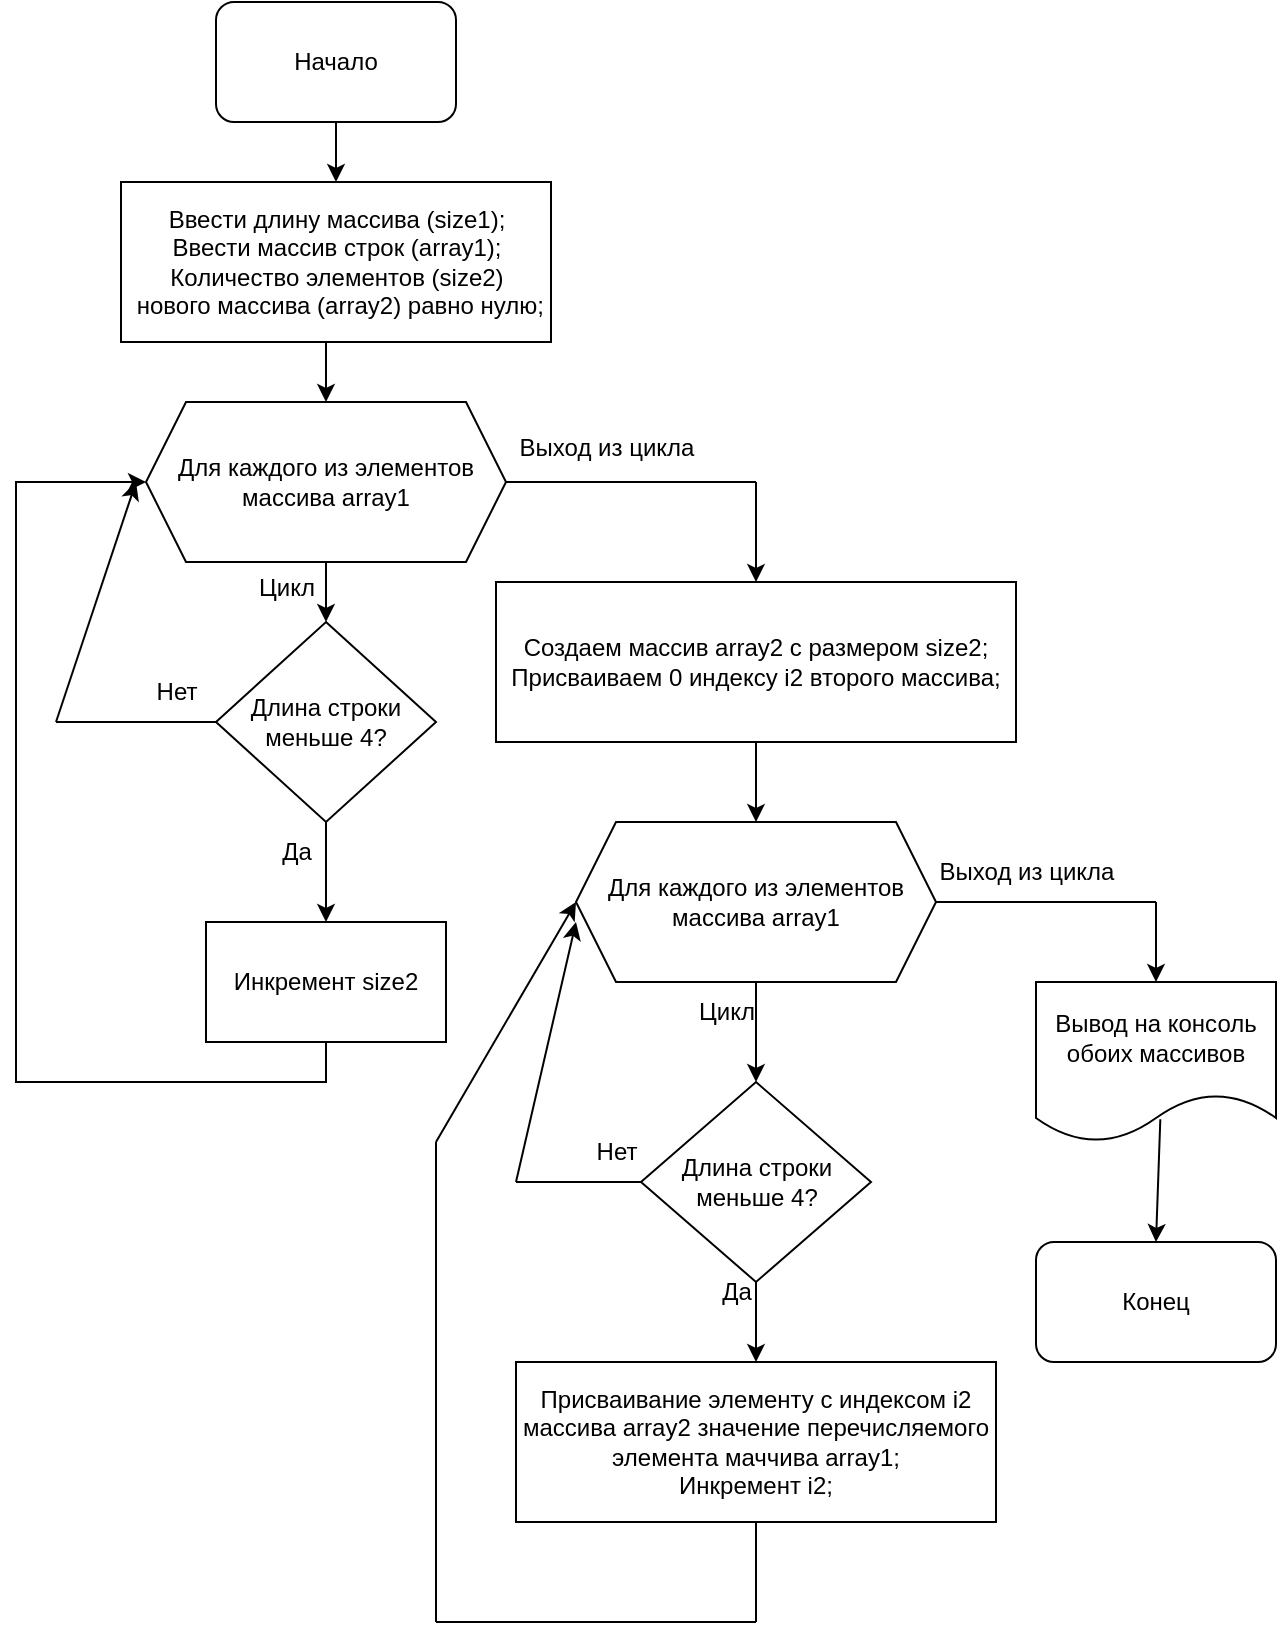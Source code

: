 <mxfile version="22.0.2" type="device">
  <diagram name="Страница — 1" id="0J1YLI3GRg8cTrJ1otGk">
    <mxGraphModel dx="1182" dy="683" grid="1" gridSize="10" guides="1" tooltips="1" connect="1" arrows="1" fold="1" page="1" pageScale="1" pageWidth="827" pageHeight="1169" math="0" shadow="0">
      <root>
        <mxCell id="0" />
        <mxCell id="1" parent="0" />
        <mxCell id="EUtt2qG-mCYQ3yjdXnSH-9" style="edgeStyle=orthogonalEdgeStyle;rounded=0;orthogonalLoop=1;jettySize=auto;html=1;exitX=0.5;exitY=1;exitDx=0;exitDy=0;entryX=0.5;entryY=0;entryDx=0;entryDy=0;" edge="1" parent="1" source="EUtt2qG-mCYQ3yjdXnSH-1" target="EUtt2qG-mCYQ3yjdXnSH-3">
          <mxGeometry relative="1" as="geometry" />
        </mxCell>
        <mxCell id="EUtt2qG-mCYQ3yjdXnSH-1" value="Начало" style="rounded=1;whiteSpace=wrap;html=1;" vertex="1" parent="1">
          <mxGeometry x="130" y="30" width="120" height="60" as="geometry" />
        </mxCell>
        <mxCell id="EUtt2qG-mCYQ3yjdXnSH-10" style="edgeStyle=orthogonalEdgeStyle;rounded=0;orthogonalLoop=1;jettySize=auto;html=1;exitX=0.5;exitY=1;exitDx=0;exitDy=0;entryX=0.5;entryY=0;entryDx=0;entryDy=0;" edge="1" parent="1" source="EUtt2qG-mCYQ3yjdXnSH-3" target="EUtt2qG-mCYQ3yjdXnSH-4">
          <mxGeometry relative="1" as="geometry" />
        </mxCell>
        <mxCell id="EUtt2qG-mCYQ3yjdXnSH-3" value="Ввести длину массива (size1);&lt;br&gt;Ввести массив строк (array1);&lt;br&gt;Количество элементов (size2)&lt;br&gt;&amp;nbsp;нового массива (array2) равно нулю;" style="rounded=0;whiteSpace=wrap;html=1;" vertex="1" parent="1">
          <mxGeometry x="82.5" y="120" width="215" height="80" as="geometry" />
        </mxCell>
        <mxCell id="EUtt2qG-mCYQ3yjdXnSH-11" style="edgeStyle=orthogonalEdgeStyle;rounded=0;orthogonalLoop=1;jettySize=auto;html=1;exitX=0.5;exitY=1;exitDx=0;exitDy=0;entryX=0.5;entryY=0;entryDx=0;entryDy=0;" edge="1" parent="1" source="EUtt2qG-mCYQ3yjdXnSH-4" target="EUtt2qG-mCYQ3yjdXnSH-5">
          <mxGeometry relative="1" as="geometry" />
        </mxCell>
        <mxCell id="EUtt2qG-mCYQ3yjdXnSH-4" value="Для каждого из элементов массива array1" style="shape=hexagon;perimeter=hexagonPerimeter2;whiteSpace=wrap;html=1;fixedSize=1;" vertex="1" parent="1">
          <mxGeometry x="95" y="230" width="180" height="80" as="geometry" />
        </mxCell>
        <mxCell id="EUtt2qG-mCYQ3yjdXnSH-12" style="edgeStyle=orthogonalEdgeStyle;rounded=0;orthogonalLoop=1;jettySize=auto;html=1;exitX=0.5;exitY=1;exitDx=0;exitDy=0;entryX=0.5;entryY=0;entryDx=0;entryDy=0;" edge="1" parent="1" source="EUtt2qG-mCYQ3yjdXnSH-5" target="EUtt2qG-mCYQ3yjdXnSH-6">
          <mxGeometry relative="1" as="geometry" />
        </mxCell>
        <mxCell id="EUtt2qG-mCYQ3yjdXnSH-5" value="Длина строки меньше 4?" style="rhombus;whiteSpace=wrap;html=1;" vertex="1" parent="1">
          <mxGeometry x="130" y="340" width="110" height="100" as="geometry" />
        </mxCell>
        <mxCell id="EUtt2qG-mCYQ3yjdXnSH-16" style="edgeStyle=orthogonalEdgeStyle;rounded=0;orthogonalLoop=1;jettySize=auto;html=1;exitX=0.5;exitY=1;exitDx=0;exitDy=0;entryX=0;entryY=0.5;entryDx=0;entryDy=0;" edge="1" parent="1" source="EUtt2qG-mCYQ3yjdXnSH-6" target="EUtt2qG-mCYQ3yjdXnSH-4">
          <mxGeometry relative="1" as="geometry">
            <Array as="points">
              <mxPoint x="185" y="570" />
              <mxPoint x="30" y="570" />
              <mxPoint x="30" y="270" />
            </Array>
          </mxGeometry>
        </mxCell>
        <mxCell id="EUtt2qG-mCYQ3yjdXnSH-6" value="Инкремент size2" style="rounded=0;whiteSpace=wrap;html=1;" vertex="1" parent="1">
          <mxGeometry x="125" y="490" width="120" height="60" as="geometry" />
        </mxCell>
        <mxCell id="EUtt2qG-mCYQ3yjdXnSH-19" value="" style="endArrow=none;html=1;rounded=0;entryX=0;entryY=0.5;entryDx=0;entryDy=0;" edge="1" parent="1" target="EUtt2qG-mCYQ3yjdXnSH-5">
          <mxGeometry width="50" height="50" relative="1" as="geometry">
            <mxPoint x="50" y="390" as="sourcePoint" />
            <mxPoint x="110" y="390" as="targetPoint" />
          </mxGeometry>
        </mxCell>
        <mxCell id="EUtt2qG-mCYQ3yjdXnSH-20" value="" style="endArrow=classic;html=1;rounded=0;" edge="1" parent="1">
          <mxGeometry width="50" height="50" relative="1" as="geometry">
            <mxPoint x="50" y="390" as="sourcePoint" />
            <mxPoint x="90" y="270" as="targetPoint" />
          </mxGeometry>
        </mxCell>
        <mxCell id="EUtt2qG-mCYQ3yjdXnSH-33" style="edgeStyle=none;rounded=0;orthogonalLoop=1;jettySize=auto;html=1;exitX=0.5;exitY=1;exitDx=0;exitDy=0;entryX=0.5;entryY=0;entryDx=0;entryDy=0;" edge="1" parent="1" source="EUtt2qG-mCYQ3yjdXnSH-21" target="EUtt2qG-mCYQ3yjdXnSH-28">
          <mxGeometry relative="1" as="geometry" />
        </mxCell>
        <mxCell id="EUtt2qG-mCYQ3yjdXnSH-21" value="Для каждого из элементов массива array1" style="shape=hexagon;perimeter=hexagonPerimeter2;whiteSpace=wrap;html=1;fixedSize=1;" vertex="1" parent="1">
          <mxGeometry x="310" y="440" width="180" height="80" as="geometry" />
        </mxCell>
        <mxCell id="EUtt2qG-mCYQ3yjdXnSH-27" style="edgeStyle=none;rounded=0;orthogonalLoop=1;jettySize=auto;html=1;exitX=0.5;exitY=1;exitDx=0;exitDy=0;entryX=0.5;entryY=0;entryDx=0;entryDy=0;" edge="1" parent="1" source="EUtt2qG-mCYQ3yjdXnSH-22" target="EUtt2qG-mCYQ3yjdXnSH-21">
          <mxGeometry relative="1" as="geometry" />
        </mxCell>
        <mxCell id="EUtt2qG-mCYQ3yjdXnSH-22" value="Создаем массив array2 с размером size2;&lt;br&gt;Присваиваем 0 индексу i2 второго массива;" style="rounded=0;whiteSpace=wrap;html=1;" vertex="1" parent="1">
          <mxGeometry x="270" y="320" width="260" height="80" as="geometry" />
        </mxCell>
        <mxCell id="EUtt2qG-mCYQ3yjdXnSH-25" value="" style="endArrow=none;html=1;rounded=0;" edge="1" parent="1">
          <mxGeometry width="50" height="50" relative="1" as="geometry">
            <mxPoint x="275" y="270" as="sourcePoint" />
            <mxPoint x="400" y="270" as="targetPoint" />
          </mxGeometry>
        </mxCell>
        <mxCell id="EUtt2qG-mCYQ3yjdXnSH-26" value="" style="endArrow=classic;html=1;rounded=0;entryX=0.5;entryY=0;entryDx=0;entryDy=0;" edge="1" parent="1" target="EUtt2qG-mCYQ3yjdXnSH-22">
          <mxGeometry width="50" height="50" relative="1" as="geometry">
            <mxPoint x="400" y="270" as="sourcePoint" />
            <mxPoint x="450" y="220" as="targetPoint" />
          </mxGeometry>
        </mxCell>
        <mxCell id="EUtt2qG-mCYQ3yjdXnSH-36" style="edgeStyle=none;rounded=0;orthogonalLoop=1;jettySize=auto;html=1;exitX=0.5;exitY=1;exitDx=0;exitDy=0;entryX=0.5;entryY=0;entryDx=0;entryDy=0;" edge="1" parent="1" source="EUtt2qG-mCYQ3yjdXnSH-28" target="EUtt2qG-mCYQ3yjdXnSH-35">
          <mxGeometry relative="1" as="geometry" />
        </mxCell>
        <mxCell id="EUtt2qG-mCYQ3yjdXnSH-28" value="Длина строки меньше 4?" style="rhombus;whiteSpace=wrap;html=1;" vertex="1" parent="1">
          <mxGeometry x="342.5" y="570" width="115" height="100" as="geometry" />
        </mxCell>
        <mxCell id="EUtt2qG-mCYQ3yjdXnSH-29" value="Да" style="text;html=1;align=center;verticalAlign=middle;resizable=0;points=[];autosize=1;strokeColor=none;fillColor=none;" vertex="1" parent="1">
          <mxGeometry x="150" y="440" width="40" height="30" as="geometry" />
        </mxCell>
        <mxCell id="EUtt2qG-mCYQ3yjdXnSH-30" value="Нет" style="text;html=1;align=center;verticalAlign=middle;resizable=0;points=[];autosize=1;strokeColor=none;fillColor=none;" vertex="1" parent="1">
          <mxGeometry x="90" y="360" width="40" height="30" as="geometry" />
        </mxCell>
        <mxCell id="EUtt2qG-mCYQ3yjdXnSH-31" value="Цикл" style="text;html=1;align=center;verticalAlign=middle;resizable=0;points=[];autosize=1;strokeColor=none;fillColor=none;" vertex="1" parent="1">
          <mxGeometry x="140" y="308" width="50" height="30" as="geometry" />
        </mxCell>
        <mxCell id="EUtt2qG-mCYQ3yjdXnSH-32" value="Выход из цикла" style="text;html=1;align=center;verticalAlign=middle;resizable=0;points=[];autosize=1;strokeColor=none;fillColor=none;" vertex="1" parent="1">
          <mxGeometry x="270" y="238" width="110" height="30" as="geometry" />
        </mxCell>
        <mxCell id="EUtt2qG-mCYQ3yjdXnSH-34" value="Цикл" style="text;html=1;align=center;verticalAlign=middle;resizable=0;points=[];autosize=1;strokeColor=none;fillColor=none;" vertex="1" parent="1">
          <mxGeometry x="360" y="520" width="50" height="30" as="geometry" />
        </mxCell>
        <mxCell id="EUtt2qG-mCYQ3yjdXnSH-35" value="Присваивание элементу с индексом i2 массива array2 значение перечисляемого элемента маччива array1;&lt;br&gt;Инкремент i2;" style="rounded=0;whiteSpace=wrap;html=1;" vertex="1" parent="1">
          <mxGeometry x="280" y="710" width="240" height="80" as="geometry" />
        </mxCell>
        <mxCell id="EUtt2qG-mCYQ3yjdXnSH-37" value="Да" style="text;html=1;align=center;verticalAlign=middle;resizable=0;points=[];autosize=1;strokeColor=none;fillColor=none;" vertex="1" parent="1">
          <mxGeometry x="370" y="660" width="40" height="30" as="geometry" />
        </mxCell>
        <mxCell id="EUtt2qG-mCYQ3yjdXnSH-38" value="" style="endArrow=none;html=1;rounded=0;" edge="1" parent="1">
          <mxGeometry width="50" height="50" relative="1" as="geometry">
            <mxPoint x="400" y="840" as="sourcePoint" />
            <mxPoint x="400" y="790" as="targetPoint" />
          </mxGeometry>
        </mxCell>
        <mxCell id="EUtt2qG-mCYQ3yjdXnSH-39" value="" style="endArrow=none;html=1;rounded=0;" edge="1" parent="1">
          <mxGeometry width="50" height="50" relative="1" as="geometry">
            <mxPoint x="240" y="840" as="sourcePoint" />
            <mxPoint x="400" y="840" as="targetPoint" />
          </mxGeometry>
        </mxCell>
        <mxCell id="EUtt2qG-mCYQ3yjdXnSH-40" value="" style="endArrow=none;html=1;rounded=0;" edge="1" parent="1">
          <mxGeometry width="50" height="50" relative="1" as="geometry">
            <mxPoint x="240" y="600" as="sourcePoint" />
            <mxPoint x="240" y="840" as="targetPoint" />
          </mxGeometry>
        </mxCell>
        <mxCell id="EUtt2qG-mCYQ3yjdXnSH-41" value="" style="endArrow=classic;html=1;rounded=0;entryX=0;entryY=0.5;entryDx=0;entryDy=0;" edge="1" parent="1" target="EUtt2qG-mCYQ3yjdXnSH-21">
          <mxGeometry width="50" height="50" relative="1" as="geometry">
            <mxPoint x="240" y="600" as="sourcePoint" />
            <mxPoint x="290" y="550" as="targetPoint" />
          </mxGeometry>
        </mxCell>
        <mxCell id="EUtt2qG-mCYQ3yjdXnSH-42" value="" style="endArrow=none;html=1;rounded=0;" edge="1" parent="1">
          <mxGeometry width="50" height="50" relative="1" as="geometry">
            <mxPoint x="280" y="620" as="sourcePoint" />
            <mxPoint x="342.5" y="620" as="targetPoint" />
          </mxGeometry>
        </mxCell>
        <mxCell id="EUtt2qG-mCYQ3yjdXnSH-43" value="" style="endArrow=classic;html=1;rounded=0;" edge="1" parent="1">
          <mxGeometry width="50" height="50" relative="1" as="geometry">
            <mxPoint x="280" y="620" as="sourcePoint" />
            <mxPoint x="310" y="490" as="targetPoint" />
          </mxGeometry>
        </mxCell>
        <mxCell id="EUtt2qG-mCYQ3yjdXnSH-44" value="Нет" style="text;html=1;align=center;verticalAlign=middle;resizable=0;points=[];autosize=1;strokeColor=none;fillColor=none;" vertex="1" parent="1">
          <mxGeometry x="310" y="590" width="40" height="30" as="geometry" />
        </mxCell>
        <mxCell id="EUtt2qG-mCYQ3yjdXnSH-45" value="Выход из цикла" style="text;html=1;align=center;verticalAlign=middle;resizable=0;points=[];autosize=1;strokeColor=none;fillColor=none;" vertex="1" parent="1">
          <mxGeometry x="480" y="450" width="110" height="30" as="geometry" />
        </mxCell>
        <mxCell id="EUtt2qG-mCYQ3yjdXnSH-46" value="Вывод на консоль обоих массивов" style="shape=document;whiteSpace=wrap;html=1;boundedLbl=1;" vertex="1" parent="1">
          <mxGeometry x="540" y="520" width="120" height="80" as="geometry" />
        </mxCell>
        <mxCell id="EUtt2qG-mCYQ3yjdXnSH-48" value="" style="endArrow=none;html=1;rounded=0;" edge="1" parent="1" source="EUtt2qG-mCYQ3yjdXnSH-21">
          <mxGeometry width="50" height="50" relative="1" as="geometry">
            <mxPoint x="490" y="530" as="sourcePoint" />
            <mxPoint x="600" y="480" as="targetPoint" />
          </mxGeometry>
        </mxCell>
        <mxCell id="EUtt2qG-mCYQ3yjdXnSH-49" value="" style="endArrow=classic;html=1;rounded=0;entryX=0.5;entryY=0;entryDx=0;entryDy=0;" edge="1" parent="1" target="EUtt2qG-mCYQ3yjdXnSH-46">
          <mxGeometry width="50" height="50" relative="1" as="geometry">
            <mxPoint x="600" y="480" as="sourcePoint" />
            <mxPoint x="650" y="430" as="targetPoint" />
          </mxGeometry>
        </mxCell>
        <mxCell id="EUtt2qG-mCYQ3yjdXnSH-50" value="Конец" style="rounded=1;whiteSpace=wrap;html=1;" vertex="1" parent="1">
          <mxGeometry x="540" y="650" width="120" height="60" as="geometry" />
        </mxCell>
        <mxCell id="EUtt2qG-mCYQ3yjdXnSH-51" value="" style="endArrow=classic;html=1;rounded=0;exitX=0.518;exitY=0.858;exitDx=0;exitDy=0;exitPerimeter=0;entryX=0.5;entryY=0;entryDx=0;entryDy=0;" edge="1" parent="1" source="EUtt2qG-mCYQ3yjdXnSH-46" target="EUtt2qG-mCYQ3yjdXnSH-50">
          <mxGeometry width="50" height="50" relative="1" as="geometry">
            <mxPoint x="610" y="640" as="sourcePoint" />
            <mxPoint x="660" y="590" as="targetPoint" />
          </mxGeometry>
        </mxCell>
      </root>
    </mxGraphModel>
  </diagram>
</mxfile>
